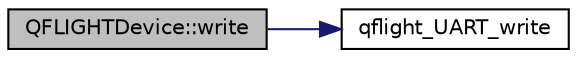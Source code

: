 digraph "QFLIGHTDevice::write"
{
 // INTERACTIVE_SVG=YES
  edge [fontname="Helvetica",fontsize="10",labelfontname="Helvetica",labelfontsize="10"];
  node [fontname="Helvetica",fontsize="10",shape=record];
  rankdir="LR";
  Node1 [label="QFLIGHTDevice::write",height=0.2,width=0.4,color="black", fillcolor="grey75", style="filled", fontcolor="black"];
  Node1 -> Node2 [color="midnightblue",fontsize="10",style="solid",fontname="Helvetica"];
  Node2 [label="qflight_UART_write",height=0.2,width=0.4,color="black", fillcolor="white", style="filled",URL="$dsp__functions_8cpp.html#a50128734c8a19a76312d7c16f9a75368"];
}

